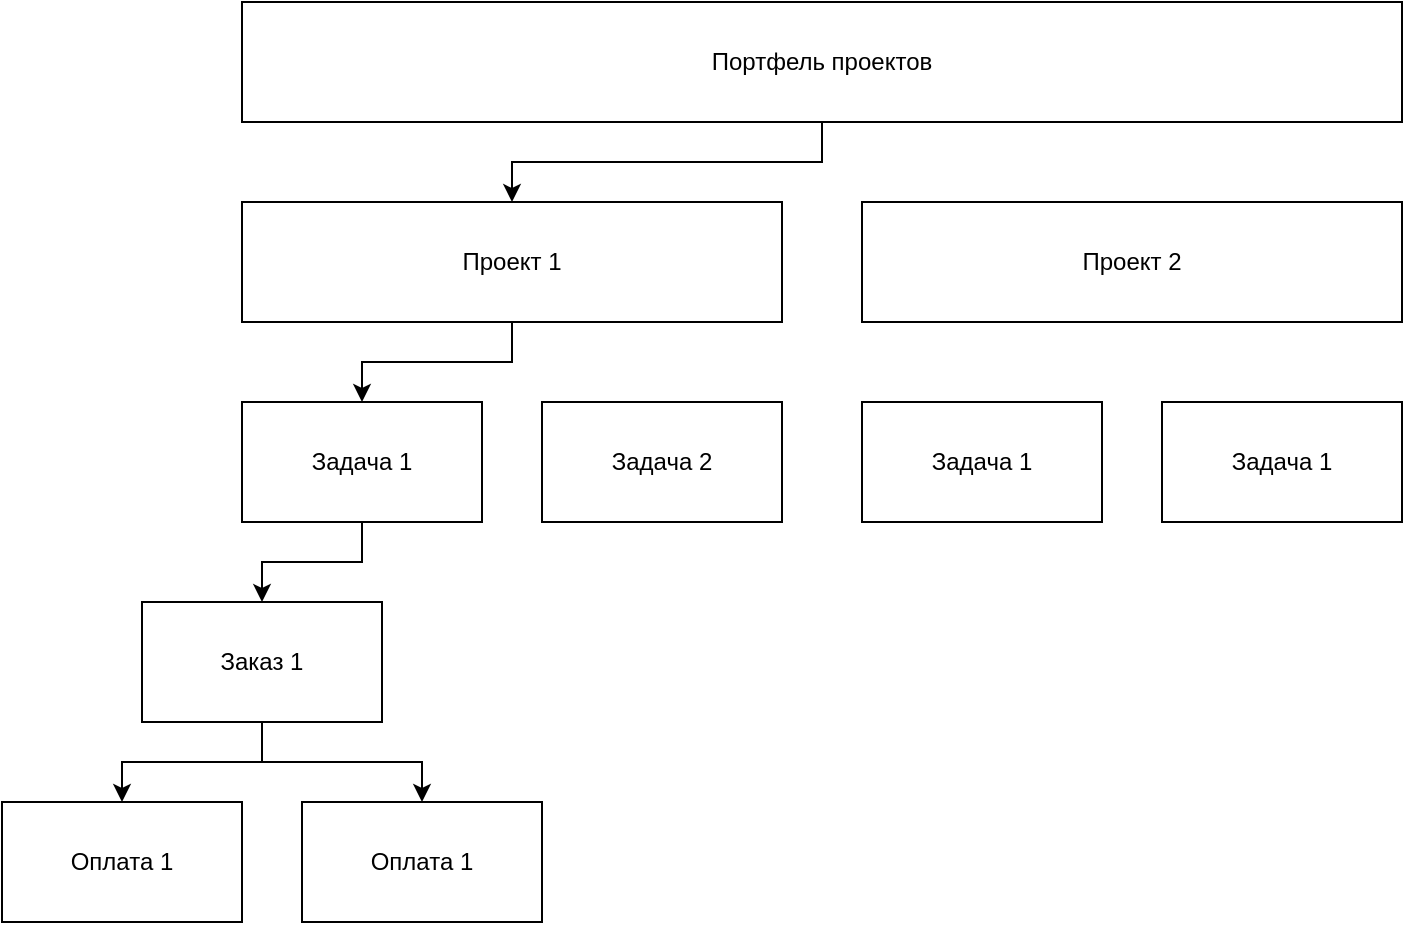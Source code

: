 <mxfile version="22.1.4" type="github">
  <diagram name="Страница — 1" id="p_GWqLbjNePEwH5LrEB8">
    <mxGraphModel dx="954" dy="599" grid="1" gridSize="10" guides="1" tooltips="1" connect="1" arrows="1" fold="1" page="1" pageScale="1" pageWidth="827" pageHeight="1169" math="0" shadow="0">
      <root>
        <mxCell id="0" />
        <mxCell id="1" parent="0" />
        <mxCell id="tYkbgo62yAJlWN4EVD0--17" style="edgeStyle=orthogonalEdgeStyle;rounded=0;orthogonalLoop=1;jettySize=auto;html=1;exitX=0.5;exitY=1;exitDx=0;exitDy=0;" edge="1" parent="1" source="tYkbgo62yAJlWN4EVD0--1" target="tYkbgo62yAJlWN4EVD0--2">
          <mxGeometry relative="1" as="geometry" />
        </mxCell>
        <mxCell id="tYkbgo62yAJlWN4EVD0--1" value="Портфель проектов" style="rounded=0;whiteSpace=wrap;html=1;" vertex="1" parent="1">
          <mxGeometry x="120" y="40" width="580" height="60" as="geometry" />
        </mxCell>
        <mxCell id="tYkbgo62yAJlWN4EVD0--16" style="edgeStyle=orthogonalEdgeStyle;rounded=0;orthogonalLoop=1;jettySize=auto;html=1;entryX=0.5;entryY=0;entryDx=0;entryDy=0;" edge="1" parent="1" source="tYkbgo62yAJlWN4EVD0--2" target="tYkbgo62yAJlWN4EVD0--5">
          <mxGeometry relative="1" as="geometry" />
        </mxCell>
        <mxCell id="tYkbgo62yAJlWN4EVD0--2" value="Проект 1" style="rounded=0;whiteSpace=wrap;html=1;" vertex="1" parent="1">
          <mxGeometry x="120" y="140" width="270" height="60" as="geometry" />
        </mxCell>
        <mxCell id="tYkbgo62yAJlWN4EVD0--3" value="Проект 2" style="rounded=0;whiteSpace=wrap;html=1;" vertex="1" parent="1">
          <mxGeometry x="430" y="140" width="270" height="60" as="geometry" />
        </mxCell>
        <mxCell id="tYkbgo62yAJlWN4EVD0--15" style="edgeStyle=orthogonalEdgeStyle;rounded=0;orthogonalLoop=1;jettySize=auto;html=1;exitX=0.5;exitY=1;exitDx=0;exitDy=0;" edge="1" parent="1" source="tYkbgo62yAJlWN4EVD0--5" target="tYkbgo62yAJlWN4EVD0--9">
          <mxGeometry relative="1" as="geometry" />
        </mxCell>
        <mxCell id="tYkbgo62yAJlWN4EVD0--5" value="Задача 1" style="rounded=0;whiteSpace=wrap;html=1;" vertex="1" parent="1">
          <mxGeometry x="120" y="240" width="120" height="60" as="geometry" />
        </mxCell>
        <mxCell id="tYkbgo62yAJlWN4EVD0--6" value="Задача 2" style="rounded=0;whiteSpace=wrap;html=1;" vertex="1" parent="1">
          <mxGeometry x="270" y="240" width="120" height="60" as="geometry" />
        </mxCell>
        <mxCell id="tYkbgo62yAJlWN4EVD0--7" value="Задача 1" style="rounded=0;whiteSpace=wrap;html=1;" vertex="1" parent="1">
          <mxGeometry x="430" y="240" width="120" height="60" as="geometry" />
        </mxCell>
        <mxCell id="tYkbgo62yAJlWN4EVD0--8" value="Задача 1" style="rounded=0;whiteSpace=wrap;html=1;" vertex="1" parent="1">
          <mxGeometry x="580" y="240" width="120" height="60" as="geometry" />
        </mxCell>
        <mxCell id="tYkbgo62yAJlWN4EVD0--13" style="edgeStyle=orthogonalEdgeStyle;rounded=0;orthogonalLoop=1;jettySize=auto;html=1;" edge="1" parent="1" source="tYkbgo62yAJlWN4EVD0--9" target="tYkbgo62yAJlWN4EVD0--11">
          <mxGeometry relative="1" as="geometry" />
        </mxCell>
        <mxCell id="tYkbgo62yAJlWN4EVD0--14" style="edgeStyle=orthogonalEdgeStyle;rounded=0;orthogonalLoop=1;jettySize=auto;html=1;" edge="1" parent="1" source="tYkbgo62yAJlWN4EVD0--9" target="tYkbgo62yAJlWN4EVD0--12">
          <mxGeometry relative="1" as="geometry" />
        </mxCell>
        <mxCell id="tYkbgo62yAJlWN4EVD0--9" value="Заказ 1" style="rounded=0;whiteSpace=wrap;html=1;" vertex="1" parent="1">
          <mxGeometry x="70" y="340" width="120" height="60" as="geometry" />
        </mxCell>
        <mxCell id="tYkbgo62yAJlWN4EVD0--11" value="Оплата 1" style="rounded=0;whiteSpace=wrap;html=1;" vertex="1" parent="1">
          <mxGeometry y="440" width="120" height="60" as="geometry" />
        </mxCell>
        <mxCell id="tYkbgo62yAJlWN4EVD0--12" value="Оплата 1" style="rounded=0;whiteSpace=wrap;html=1;" vertex="1" parent="1">
          <mxGeometry x="150" y="440" width="120" height="60" as="geometry" />
        </mxCell>
      </root>
    </mxGraphModel>
  </diagram>
</mxfile>
